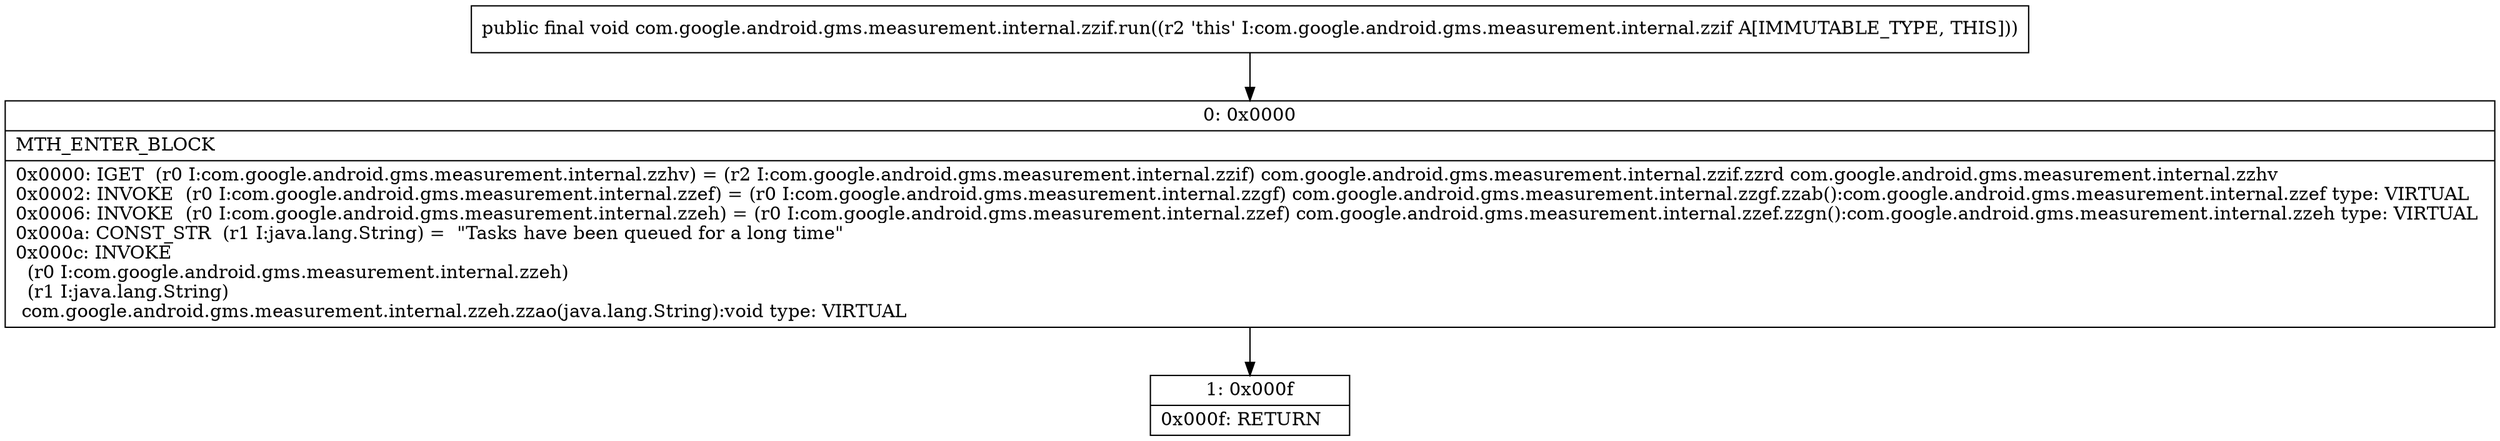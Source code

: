 digraph "CFG forcom.google.android.gms.measurement.internal.zzif.run()V" {
Node_0 [shape=record,label="{0\:\ 0x0000|MTH_ENTER_BLOCK\l|0x0000: IGET  (r0 I:com.google.android.gms.measurement.internal.zzhv) = (r2 I:com.google.android.gms.measurement.internal.zzif) com.google.android.gms.measurement.internal.zzif.zzrd com.google.android.gms.measurement.internal.zzhv \l0x0002: INVOKE  (r0 I:com.google.android.gms.measurement.internal.zzef) = (r0 I:com.google.android.gms.measurement.internal.zzgf) com.google.android.gms.measurement.internal.zzgf.zzab():com.google.android.gms.measurement.internal.zzef type: VIRTUAL \l0x0006: INVOKE  (r0 I:com.google.android.gms.measurement.internal.zzeh) = (r0 I:com.google.android.gms.measurement.internal.zzef) com.google.android.gms.measurement.internal.zzef.zzgn():com.google.android.gms.measurement.internal.zzeh type: VIRTUAL \l0x000a: CONST_STR  (r1 I:java.lang.String) =  \"Tasks have been queued for a long time\" \l0x000c: INVOKE  \l  (r0 I:com.google.android.gms.measurement.internal.zzeh)\l  (r1 I:java.lang.String)\l com.google.android.gms.measurement.internal.zzeh.zzao(java.lang.String):void type: VIRTUAL \l}"];
Node_1 [shape=record,label="{1\:\ 0x000f|0x000f: RETURN   \l}"];
MethodNode[shape=record,label="{public final void com.google.android.gms.measurement.internal.zzif.run((r2 'this' I:com.google.android.gms.measurement.internal.zzif A[IMMUTABLE_TYPE, THIS])) }"];
MethodNode -> Node_0;
Node_0 -> Node_1;
}

